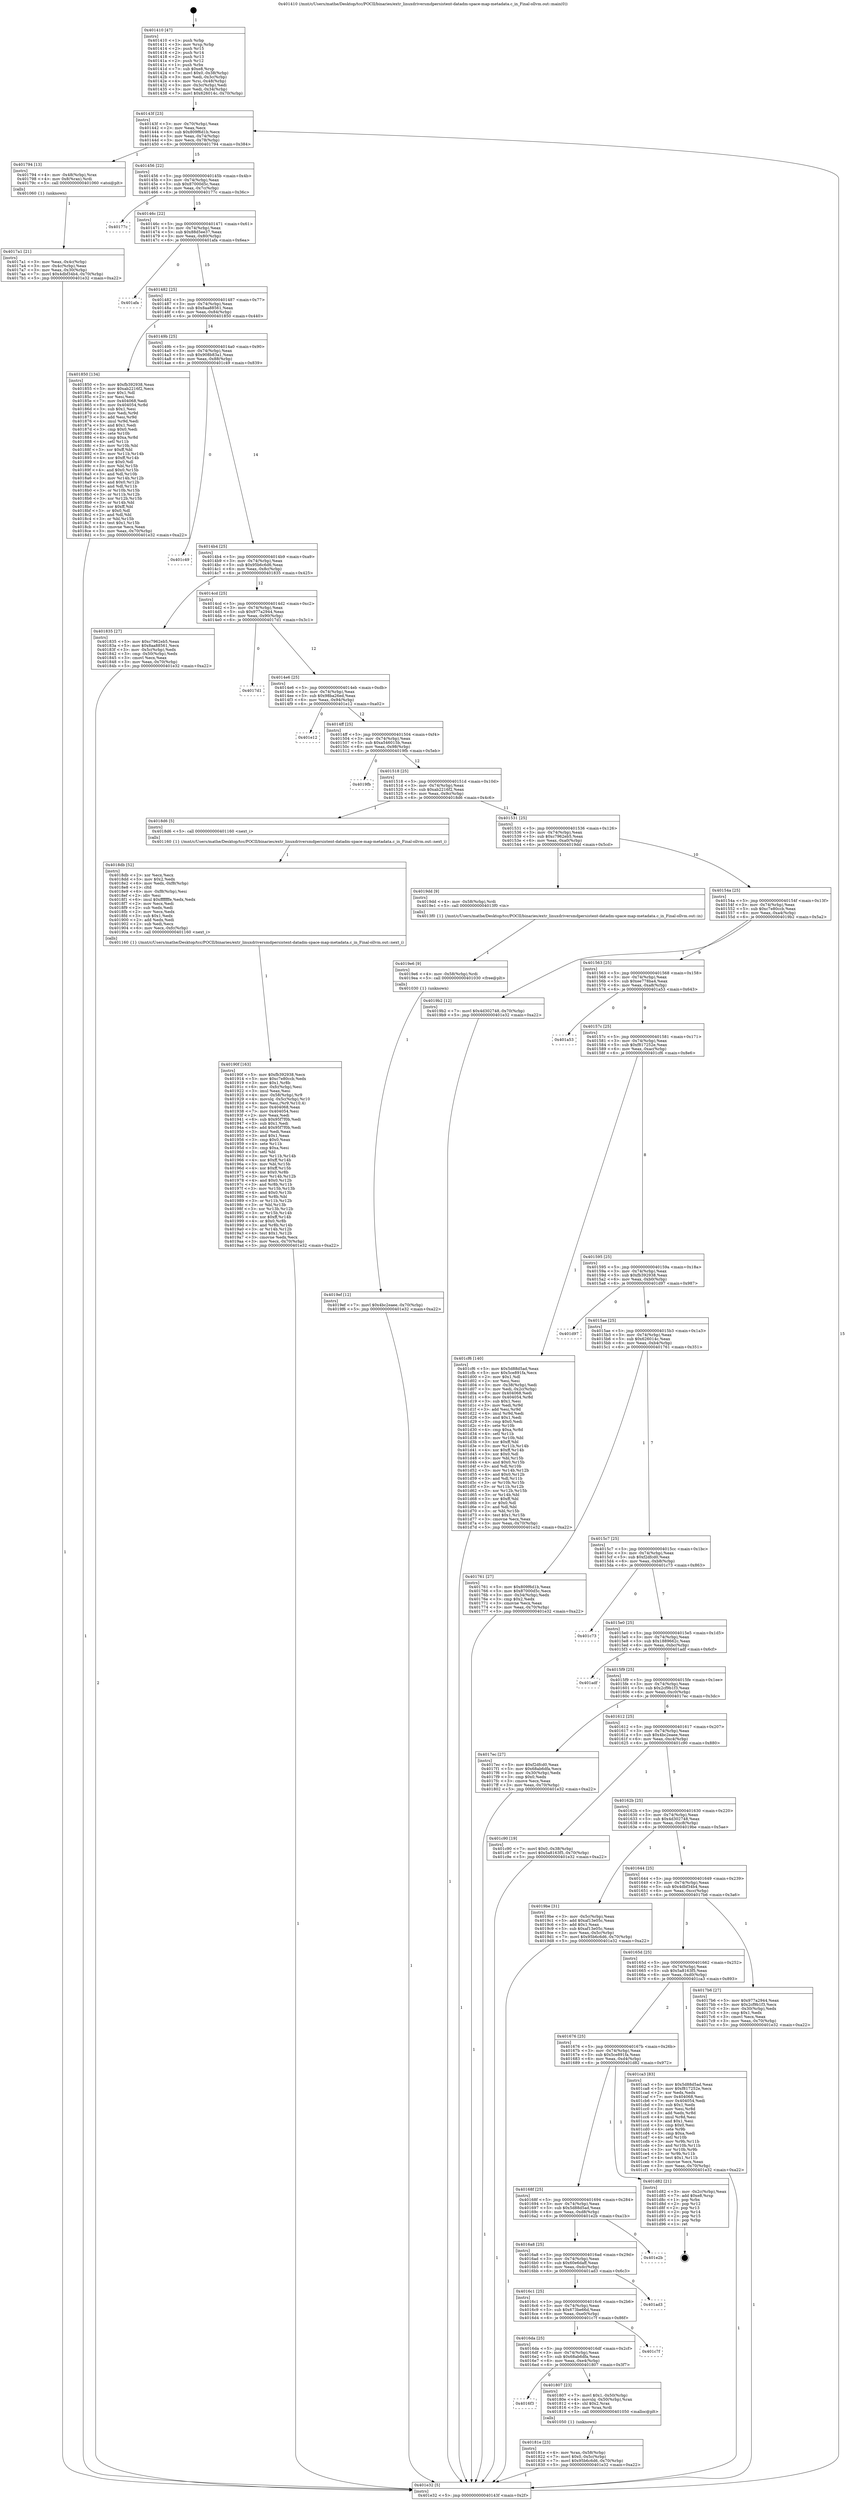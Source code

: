 digraph "0x401410" {
  label = "0x401410 (/mnt/c/Users/mathe/Desktop/tcc/POCII/binaries/extr_linuxdriversmdpersistent-datadm-space-map-metadata.c_in_Final-ollvm.out::main(0))"
  labelloc = "t"
  node[shape=record]

  Entry [label="",width=0.3,height=0.3,shape=circle,fillcolor=black,style=filled]
  "0x40143f" [label="{
     0x40143f [23]\l
     | [instrs]\l
     &nbsp;&nbsp;0x40143f \<+3\>: mov -0x70(%rbp),%eax\l
     &nbsp;&nbsp;0x401442 \<+2\>: mov %eax,%ecx\l
     &nbsp;&nbsp;0x401444 \<+6\>: sub $0x809f6d1b,%ecx\l
     &nbsp;&nbsp;0x40144a \<+3\>: mov %eax,-0x74(%rbp)\l
     &nbsp;&nbsp;0x40144d \<+3\>: mov %ecx,-0x78(%rbp)\l
     &nbsp;&nbsp;0x401450 \<+6\>: je 0000000000401794 \<main+0x384\>\l
  }"]
  "0x401794" [label="{
     0x401794 [13]\l
     | [instrs]\l
     &nbsp;&nbsp;0x401794 \<+4\>: mov -0x48(%rbp),%rax\l
     &nbsp;&nbsp;0x401798 \<+4\>: mov 0x8(%rax),%rdi\l
     &nbsp;&nbsp;0x40179c \<+5\>: call 0000000000401060 \<atoi@plt\>\l
     | [calls]\l
     &nbsp;&nbsp;0x401060 \{1\} (unknown)\l
  }"]
  "0x401456" [label="{
     0x401456 [22]\l
     | [instrs]\l
     &nbsp;&nbsp;0x401456 \<+5\>: jmp 000000000040145b \<main+0x4b\>\l
     &nbsp;&nbsp;0x40145b \<+3\>: mov -0x74(%rbp),%eax\l
     &nbsp;&nbsp;0x40145e \<+5\>: sub $0x87000d5c,%eax\l
     &nbsp;&nbsp;0x401463 \<+3\>: mov %eax,-0x7c(%rbp)\l
     &nbsp;&nbsp;0x401466 \<+6\>: je 000000000040177c \<main+0x36c\>\l
  }"]
  Exit [label="",width=0.3,height=0.3,shape=circle,fillcolor=black,style=filled,peripheries=2]
  "0x40177c" [label="{
     0x40177c\l
  }", style=dashed]
  "0x40146c" [label="{
     0x40146c [22]\l
     | [instrs]\l
     &nbsp;&nbsp;0x40146c \<+5\>: jmp 0000000000401471 \<main+0x61\>\l
     &nbsp;&nbsp;0x401471 \<+3\>: mov -0x74(%rbp),%eax\l
     &nbsp;&nbsp;0x401474 \<+5\>: sub $0x88d5ee37,%eax\l
     &nbsp;&nbsp;0x401479 \<+3\>: mov %eax,-0x80(%rbp)\l
     &nbsp;&nbsp;0x40147c \<+6\>: je 0000000000401afa \<main+0x6ea\>\l
  }"]
  "0x4019ef" [label="{
     0x4019ef [12]\l
     | [instrs]\l
     &nbsp;&nbsp;0x4019ef \<+7\>: movl $0x4bc2eaee,-0x70(%rbp)\l
     &nbsp;&nbsp;0x4019f6 \<+5\>: jmp 0000000000401e32 \<main+0xa22\>\l
  }"]
  "0x401afa" [label="{
     0x401afa\l
  }", style=dashed]
  "0x401482" [label="{
     0x401482 [25]\l
     | [instrs]\l
     &nbsp;&nbsp;0x401482 \<+5\>: jmp 0000000000401487 \<main+0x77\>\l
     &nbsp;&nbsp;0x401487 \<+3\>: mov -0x74(%rbp),%eax\l
     &nbsp;&nbsp;0x40148a \<+5\>: sub $0x8aa88561,%eax\l
     &nbsp;&nbsp;0x40148f \<+6\>: mov %eax,-0x84(%rbp)\l
     &nbsp;&nbsp;0x401495 \<+6\>: je 0000000000401850 \<main+0x440\>\l
  }"]
  "0x4019e6" [label="{
     0x4019e6 [9]\l
     | [instrs]\l
     &nbsp;&nbsp;0x4019e6 \<+4\>: mov -0x58(%rbp),%rdi\l
     &nbsp;&nbsp;0x4019ea \<+5\>: call 0000000000401030 \<free@plt\>\l
     | [calls]\l
     &nbsp;&nbsp;0x401030 \{1\} (unknown)\l
  }"]
  "0x401850" [label="{
     0x401850 [134]\l
     | [instrs]\l
     &nbsp;&nbsp;0x401850 \<+5\>: mov $0xfb392938,%eax\l
     &nbsp;&nbsp;0x401855 \<+5\>: mov $0xab2216f2,%ecx\l
     &nbsp;&nbsp;0x40185a \<+2\>: mov $0x1,%dl\l
     &nbsp;&nbsp;0x40185c \<+2\>: xor %esi,%esi\l
     &nbsp;&nbsp;0x40185e \<+7\>: mov 0x404068,%edi\l
     &nbsp;&nbsp;0x401865 \<+8\>: mov 0x404054,%r8d\l
     &nbsp;&nbsp;0x40186d \<+3\>: sub $0x1,%esi\l
     &nbsp;&nbsp;0x401870 \<+3\>: mov %edi,%r9d\l
     &nbsp;&nbsp;0x401873 \<+3\>: add %esi,%r9d\l
     &nbsp;&nbsp;0x401876 \<+4\>: imul %r9d,%edi\l
     &nbsp;&nbsp;0x40187a \<+3\>: and $0x1,%edi\l
     &nbsp;&nbsp;0x40187d \<+3\>: cmp $0x0,%edi\l
     &nbsp;&nbsp;0x401880 \<+4\>: sete %r10b\l
     &nbsp;&nbsp;0x401884 \<+4\>: cmp $0xa,%r8d\l
     &nbsp;&nbsp;0x401888 \<+4\>: setl %r11b\l
     &nbsp;&nbsp;0x40188c \<+3\>: mov %r10b,%bl\l
     &nbsp;&nbsp;0x40188f \<+3\>: xor $0xff,%bl\l
     &nbsp;&nbsp;0x401892 \<+3\>: mov %r11b,%r14b\l
     &nbsp;&nbsp;0x401895 \<+4\>: xor $0xff,%r14b\l
     &nbsp;&nbsp;0x401899 \<+3\>: xor $0x0,%dl\l
     &nbsp;&nbsp;0x40189c \<+3\>: mov %bl,%r15b\l
     &nbsp;&nbsp;0x40189f \<+4\>: and $0x0,%r15b\l
     &nbsp;&nbsp;0x4018a3 \<+3\>: and %dl,%r10b\l
     &nbsp;&nbsp;0x4018a6 \<+3\>: mov %r14b,%r12b\l
     &nbsp;&nbsp;0x4018a9 \<+4\>: and $0x0,%r12b\l
     &nbsp;&nbsp;0x4018ad \<+3\>: and %dl,%r11b\l
     &nbsp;&nbsp;0x4018b0 \<+3\>: or %r10b,%r15b\l
     &nbsp;&nbsp;0x4018b3 \<+3\>: or %r11b,%r12b\l
     &nbsp;&nbsp;0x4018b6 \<+3\>: xor %r12b,%r15b\l
     &nbsp;&nbsp;0x4018b9 \<+3\>: or %r14b,%bl\l
     &nbsp;&nbsp;0x4018bc \<+3\>: xor $0xff,%bl\l
     &nbsp;&nbsp;0x4018bf \<+3\>: or $0x0,%dl\l
     &nbsp;&nbsp;0x4018c2 \<+2\>: and %dl,%bl\l
     &nbsp;&nbsp;0x4018c4 \<+3\>: or %bl,%r15b\l
     &nbsp;&nbsp;0x4018c7 \<+4\>: test $0x1,%r15b\l
     &nbsp;&nbsp;0x4018cb \<+3\>: cmovne %ecx,%eax\l
     &nbsp;&nbsp;0x4018ce \<+3\>: mov %eax,-0x70(%rbp)\l
     &nbsp;&nbsp;0x4018d1 \<+5\>: jmp 0000000000401e32 \<main+0xa22\>\l
  }"]
  "0x40149b" [label="{
     0x40149b [25]\l
     | [instrs]\l
     &nbsp;&nbsp;0x40149b \<+5\>: jmp 00000000004014a0 \<main+0x90\>\l
     &nbsp;&nbsp;0x4014a0 \<+3\>: mov -0x74(%rbp),%eax\l
     &nbsp;&nbsp;0x4014a3 \<+5\>: sub $0x908b83a1,%eax\l
     &nbsp;&nbsp;0x4014a8 \<+6\>: mov %eax,-0x88(%rbp)\l
     &nbsp;&nbsp;0x4014ae \<+6\>: je 0000000000401c49 \<main+0x839\>\l
  }"]
  "0x40190f" [label="{
     0x40190f [163]\l
     | [instrs]\l
     &nbsp;&nbsp;0x40190f \<+5\>: mov $0xfb392938,%ecx\l
     &nbsp;&nbsp;0x401914 \<+5\>: mov $0xc7e80ccb,%edx\l
     &nbsp;&nbsp;0x401919 \<+3\>: mov $0x1,%r8b\l
     &nbsp;&nbsp;0x40191c \<+6\>: mov -0xfc(%rbp),%esi\l
     &nbsp;&nbsp;0x401922 \<+3\>: imul %eax,%esi\l
     &nbsp;&nbsp;0x401925 \<+4\>: mov -0x58(%rbp),%r9\l
     &nbsp;&nbsp;0x401929 \<+4\>: movslq -0x5c(%rbp),%r10\l
     &nbsp;&nbsp;0x40192d \<+4\>: mov %esi,(%r9,%r10,4)\l
     &nbsp;&nbsp;0x401931 \<+7\>: mov 0x404068,%eax\l
     &nbsp;&nbsp;0x401938 \<+7\>: mov 0x404054,%esi\l
     &nbsp;&nbsp;0x40193f \<+2\>: mov %eax,%edi\l
     &nbsp;&nbsp;0x401941 \<+6\>: sub $0x95f7f0b,%edi\l
     &nbsp;&nbsp;0x401947 \<+3\>: sub $0x1,%edi\l
     &nbsp;&nbsp;0x40194a \<+6\>: add $0x95f7f0b,%edi\l
     &nbsp;&nbsp;0x401950 \<+3\>: imul %edi,%eax\l
     &nbsp;&nbsp;0x401953 \<+3\>: and $0x1,%eax\l
     &nbsp;&nbsp;0x401956 \<+3\>: cmp $0x0,%eax\l
     &nbsp;&nbsp;0x401959 \<+4\>: sete %r11b\l
     &nbsp;&nbsp;0x40195d \<+3\>: cmp $0xa,%esi\l
     &nbsp;&nbsp;0x401960 \<+3\>: setl %bl\l
     &nbsp;&nbsp;0x401963 \<+3\>: mov %r11b,%r14b\l
     &nbsp;&nbsp;0x401966 \<+4\>: xor $0xff,%r14b\l
     &nbsp;&nbsp;0x40196a \<+3\>: mov %bl,%r15b\l
     &nbsp;&nbsp;0x40196d \<+4\>: xor $0xff,%r15b\l
     &nbsp;&nbsp;0x401971 \<+4\>: xor $0x0,%r8b\l
     &nbsp;&nbsp;0x401975 \<+3\>: mov %r14b,%r12b\l
     &nbsp;&nbsp;0x401978 \<+4\>: and $0x0,%r12b\l
     &nbsp;&nbsp;0x40197c \<+3\>: and %r8b,%r11b\l
     &nbsp;&nbsp;0x40197f \<+3\>: mov %r15b,%r13b\l
     &nbsp;&nbsp;0x401982 \<+4\>: and $0x0,%r13b\l
     &nbsp;&nbsp;0x401986 \<+3\>: and %r8b,%bl\l
     &nbsp;&nbsp;0x401989 \<+3\>: or %r11b,%r12b\l
     &nbsp;&nbsp;0x40198c \<+3\>: or %bl,%r13b\l
     &nbsp;&nbsp;0x40198f \<+3\>: xor %r13b,%r12b\l
     &nbsp;&nbsp;0x401992 \<+3\>: or %r15b,%r14b\l
     &nbsp;&nbsp;0x401995 \<+4\>: xor $0xff,%r14b\l
     &nbsp;&nbsp;0x401999 \<+4\>: or $0x0,%r8b\l
     &nbsp;&nbsp;0x40199d \<+3\>: and %r8b,%r14b\l
     &nbsp;&nbsp;0x4019a0 \<+3\>: or %r14b,%r12b\l
     &nbsp;&nbsp;0x4019a3 \<+4\>: test $0x1,%r12b\l
     &nbsp;&nbsp;0x4019a7 \<+3\>: cmovne %edx,%ecx\l
     &nbsp;&nbsp;0x4019aa \<+3\>: mov %ecx,-0x70(%rbp)\l
     &nbsp;&nbsp;0x4019ad \<+5\>: jmp 0000000000401e32 \<main+0xa22\>\l
  }"]
  "0x401c49" [label="{
     0x401c49\l
  }", style=dashed]
  "0x4014b4" [label="{
     0x4014b4 [25]\l
     | [instrs]\l
     &nbsp;&nbsp;0x4014b4 \<+5\>: jmp 00000000004014b9 \<main+0xa9\>\l
     &nbsp;&nbsp;0x4014b9 \<+3\>: mov -0x74(%rbp),%eax\l
     &nbsp;&nbsp;0x4014bc \<+5\>: sub $0x95b6c6d6,%eax\l
     &nbsp;&nbsp;0x4014c1 \<+6\>: mov %eax,-0x8c(%rbp)\l
     &nbsp;&nbsp;0x4014c7 \<+6\>: je 0000000000401835 \<main+0x425\>\l
  }"]
  "0x4018db" [label="{
     0x4018db [52]\l
     | [instrs]\l
     &nbsp;&nbsp;0x4018db \<+2\>: xor %ecx,%ecx\l
     &nbsp;&nbsp;0x4018dd \<+5\>: mov $0x2,%edx\l
     &nbsp;&nbsp;0x4018e2 \<+6\>: mov %edx,-0xf8(%rbp)\l
     &nbsp;&nbsp;0x4018e8 \<+1\>: cltd\l
     &nbsp;&nbsp;0x4018e9 \<+6\>: mov -0xf8(%rbp),%esi\l
     &nbsp;&nbsp;0x4018ef \<+2\>: idiv %esi\l
     &nbsp;&nbsp;0x4018f1 \<+6\>: imul $0xfffffffe,%edx,%edx\l
     &nbsp;&nbsp;0x4018f7 \<+2\>: mov %ecx,%edi\l
     &nbsp;&nbsp;0x4018f9 \<+2\>: sub %edx,%edi\l
     &nbsp;&nbsp;0x4018fb \<+2\>: mov %ecx,%edx\l
     &nbsp;&nbsp;0x4018fd \<+3\>: sub $0x1,%edx\l
     &nbsp;&nbsp;0x401900 \<+2\>: add %edx,%edi\l
     &nbsp;&nbsp;0x401902 \<+2\>: sub %edi,%ecx\l
     &nbsp;&nbsp;0x401904 \<+6\>: mov %ecx,-0xfc(%rbp)\l
     &nbsp;&nbsp;0x40190a \<+5\>: call 0000000000401160 \<next_i\>\l
     | [calls]\l
     &nbsp;&nbsp;0x401160 \{1\} (/mnt/c/Users/mathe/Desktop/tcc/POCII/binaries/extr_linuxdriversmdpersistent-datadm-space-map-metadata.c_in_Final-ollvm.out::next_i)\l
  }"]
  "0x401835" [label="{
     0x401835 [27]\l
     | [instrs]\l
     &nbsp;&nbsp;0x401835 \<+5\>: mov $0xc7962eb5,%eax\l
     &nbsp;&nbsp;0x40183a \<+5\>: mov $0x8aa88561,%ecx\l
     &nbsp;&nbsp;0x40183f \<+3\>: mov -0x5c(%rbp),%edx\l
     &nbsp;&nbsp;0x401842 \<+3\>: cmp -0x50(%rbp),%edx\l
     &nbsp;&nbsp;0x401845 \<+3\>: cmovl %ecx,%eax\l
     &nbsp;&nbsp;0x401848 \<+3\>: mov %eax,-0x70(%rbp)\l
     &nbsp;&nbsp;0x40184b \<+5\>: jmp 0000000000401e32 \<main+0xa22\>\l
  }"]
  "0x4014cd" [label="{
     0x4014cd [25]\l
     | [instrs]\l
     &nbsp;&nbsp;0x4014cd \<+5\>: jmp 00000000004014d2 \<main+0xc2\>\l
     &nbsp;&nbsp;0x4014d2 \<+3\>: mov -0x74(%rbp),%eax\l
     &nbsp;&nbsp;0x4014d5 \<+5\>: sub $0x977a2944,%eax\l
     &nbsp;&nbsp;0x4014da \<+6\>: mov %eax,-0x90(%rbp)\l
     &nbsp;&nbsp;0x4014e0 \<+6\>: je 00000000004017d1 \<main+0x3c1\>\l
  }"]
  "0x40181e" [label="{
     0x40181e [23]\l
     | [instrs]\l
     &nbsp;&nbsp;0x40181e \<+4\>: mov %rax,-0x58(%rbp)\l
     &nbsp;&nbsp;0x401822 \<+7\>: movl $0x0,-0x5c(%rbp)\l
     &nbsp;&nbsp;0x401829 \<+7\>: movl $0x95b6c6d6,-0x70(%rbp)\l
     &nbsp;&nbsp;0x401830 \<+5\>: jmp 0000000000401e32 \<main+0xa22\>\l
  }"]
  "0x4017d1" [label="{
     0x4017d1\l
  }", style=dashed]
  "0x4014e6" [label="{
     0x4014e6 [25]\l
     | [instrs]\l
     &nbsp;&nbsp;0x4014e6 \<+5\>: jmp 00000000004014eb \<main+0xdb\>\l
     &nbsp;&nbsp;0x4014eb \<+3\>: mov -0x74(%rbp),%eax\l
     &nbsp;&nbsp;0x4014ee \<+5\>: sub $0x98ba26ed,%eax\l
     &nbsp;&nbsp;0x4014f3 \<+6\>: mov %eax,-0x94(%rbp)\l
     &nbsp;&nbsp;0x4014f9 \<+6\>: je 0000000000401e12 \<main+0xa02\>\l
  }"]
  "0x4016f3" [label="{
     0x4016f3\l
  }", style=dashed]
  "0x401e12" [label="{
     0x401e12\l
  }", style=dashed]
  "0x4014ff" [label="{
     0x4014ff [25]\l
     | [instrs]\l
     &nbsp;&nbsp;0x4014ff \<+5\>: jmp 0000000000401504 \<main+0xf4\>\l
     &nbsp;&nbsp;0x401504 \<+3\>: mov -0x74(%rbp),%eax\l
     &nbsp;&nbsp;0x401507 \<+5\>: sub $0xa546015b,%eax\l
     &nbsp;&nbsp;0x40150c \<+6\>: mov %eax,-0x98(%rbp)\l
     &nbsp;&nbsp;0x401512 \<+6\>: je 00000000004019fb \<main+0x5eb\>\l
  }"]
  "0x401807" [label="{
     0x401807 [23]\l
     | [instrs]\l
     &nbsp;&nbsp;0x401807 \<+7\>: movl $0x1,-0x50(%rbp)\l
     &nbsp;&nbsp;0x40180e \<+4\>: movslq -0x50(%rbp),%rax\l
     &nbsp;&nbsp;0x401812 \<+4\>: shl $0x2,%rax\l
     &nbsp;&nbsp;0x401816 \<+3\>: mov %rax,%rdi\l
     &nbsp;&nbsp;0x401819 \<+5\>: call 0000000000401050 \<malloc@plt\>\l
     | [calls]\l
     &nbsp;&nbsp;0x401050 \{1\} (unknown)\l
  }"]
  "0x4019fb" [label="{
     0x4019fb\l
  }", style=dashed]
  "0x401518" [label="{
     0x401518 [25]\l
     | [instrs]\l
     &nbsp;&nbsp;0x401518 \<+5\>: jmp 000000000040151d \<main+0x10d\>\l
     &nbsp;&nbsp;0x40151d \<+3\>: mov -0x74(%rbp),%eax\l
     &nbsp;&nbsp;0x401520 \<+5\>: sub $0xab2216f2,%eax\l
     &nbsp;&nbsp;0x401525 \<+6\>: mov %eax,-0x9c(%rbp)\l
     &nbsp;&nbsp;0x40152b \<+6\>: je 00000000004018d6 \<main+0x4c6\>\l
  }"]
  "0x4016da" [label="{
     0x4016da [25]\l
     | [instrs]\l
     &nbsp;&nbsp;0x4016da \<+5\>: jmp 00000000004016df \<main+0x2cf\>\l
     &nbsp;&nbsp;0x4016df \<+3\>: mov -0x74(%rbp),%eax\l
     &nbsp;&nbsp;0x4016e2 \<+5\>: sub $0x68ab6dfa,%eax\l
     &nbsp;&nbsp;0x4016e7 \<+6\>: mov %eax,-0xe4(%rbp)\l
     &nbsp;&nbsp;0x4016ed \<+6\>: je 0000000000401807 \<main+0x3f7\>\l
  }"]
  "0x4018d6" [label="{
     0x4018d6 [5]\l
     | [instrs]\l
     &nbsp;&nbsp;0x4018d6 \<+5\>: call 0000000000401160 \<next_i\>\l
     | [calls]\l
     &nbsp;&nbsp;0x401160 \{1\} (/mnt/c/Users/mathe/Desktop/tcc/POCII/binaries/extr_linuxdriversmdpersistent-datadm-space-map-metadata.c_in_Final-ollvm.out::next_i)\l
  }"]
  "0x401531" [label="{
     0x401531 [25]\l
     | [instrs]\l
     &nbsp;&nbsp;0x401531 \<+5\>: jmp 0000000000401536 \<main+0x126\>\l
     &nbsp;&nbsp;0x401536 \<+3\>: mov -0x74(%rbp),%eax\l
     &nbsp;&nbsp;0x401539 \<+5\>: sub $0xc7962eb5,%eax\l
     &nbsp;&nbsp;0x40153e \<+6\>: mov %eax,-0xa0(%rbp)\l
     &nbsp;&nbsp;0x401544 \<+6\>: je 00000000004019dd \<main+0x5cd\>\l
  }"]
  "0x401c7f" [label="{
     0x401c7f\l
  }", style=dashed]
  "0x4019dd" [label="{
     0x4019dd [9]\l
     | [instrs]\l
     &nbsp;&nbsp;0x4019dd \<+4\>: mov -0x58(%rbp),%rdi\l
     &nbsp;&nbsp;0x4019e1 \<+5\>: call 00000000004013f0 \<in\>\l
     | [calls]\l
     &nbsp;&nbsp;0x4013f0 \{1\} (/mnt/c/Users/mathe/Desktop/tcc/POCII/binaries/extr_linuxdriversmdpersistent-datadm-space-map-metadata.c_in_Final-ollvm.out::in)\l
  }"]
  "0x40154a" [label="{
     0x40154a [25]\l
     | [instrs]\l
     &nbsp;&nbsp;0x40154a \<+5\>: jmp 000000000040154f \<main+0x13f\>\l
     &nbsp;&nbsp;0x40154f \<+3\>: mov -0x74(%rbp),%eax\l
     &nbsp;&nbsp;0x401552 \<+5\>: sub $0xc7e80ccb,%eax\l
     &nbsp;&nbsp;0x401557 \<+6\>: mov %eax,-0xa4(%rbp)\l
     &nbsp;&nbsp;0x40155d \<+6\>: je 00000000004019b2 \<main+0x5a2\>\l
  }"]
  "0x4016c1" [label="{
     0x4016c1 [25]\l
     | [instrs]\l
     &nbsp;&nbsp;0x4016c1 \<+5\>: jmp 00000000004016c6 \<main+0x2b6\>\l
     &nbsp;&nbsp;0x4016c6 \<+3\>: mov -0x74(%rbp),%eax\l
     &nbsp;&nbsp;0x4016c9 \<+5\>: sub $0x673be66d,%eax\l
     &nbsp;&nbsp;0x4016ce \<+6\>: mov %eax,-0xe0(%rbp)\l
     &nbsp;&nbsp;0x4016d4 \<+6\>: je 0000000000401c7f \<main+0x86f\>\l
  }"]
  "0x4019b2" [label="{
     0x4019b2 [12]\l
     | [instrs]\l
     &nbsp;&nbsp;0x4019b2 \<+7\>: movl $0x4d302748,-0x70(%rbp)\l
     &nbsp;&nbsp;0x4019b9 \<+5\>: jmp 0000000000401e32 \<main+0xa22\>\l
  }"]
  "0x401563" [label="{
     0x401563 [25]\l
     | [instrs]\l
     &nbsp;&nbsp;0x401563 \<+5\>: jmp 0000000000401568 \<main+0x158\>\l
     &nbsp;&nbsp;0x401568 \<+3\>: mov -0x74(%rbp),%eax\l
     &nbsp;&nbsp;0x40156b \<+5\>: sub $0xee778ba4,%eax\l
     &nbsp;&nbsp;0x401570 \<+6\>: mov %eax,-0xa8(%rbp)\l
     &nbsp;&nbsp;0x401576 \<+6\>: je 0000000000401a53 \<main+0x643\>\l
  }"]
  "0x401ad3" [label="{
     0x401ad3\l
  }", style=dashed]
  "0x401a53" [label="{
     0x401a53\l
  }", style=dashed]
  "0x40157c" [label="{
     0x40157c [25]\l
     | [instrs]\l
     &nbsp;&nbsp;0x40157c \<+5\>: jmp 0000000000401581 \<main+0x171\>\l
     &nbsp;&nbsp;0x401581 \<+3\>: mov -0x74(%rbp),%eax\l
     &nbsp;&nbsp;0x401584 \<+5\>: sub $0xf817252e,%eax\l
     &nbsp;&nbsp;0x401589 \<+6\>: mov %eax,-0xac(%rbp)\l
     &nbsp;&nbsp;0x40158f \<+6\>: je 0000000000401cf6 \<main+0x8e6\>\l
  }"]
  "0x4016a8" [label="{
     0x4016a8 [25]\l
     | [instrs]\l
     &nbsp;&nbsp;0x4016a8 \<+5\>: jmp 00000000004016ad \<main+0x29d\>\l
     &nbsp;&nbsp;0x4016ad \<+3\>: mov -0x74(%rbp),%eax\l
     &nbsp;&nbsp;0x4016b0 \<+5\>: sub $0x60e6daff,%eax\l
     &nbsp;&nbsp;0x4016b5 \<+6\>: mov %eax,-0xdc(%rbp)\l
     &nbsp;&nbsp;0x4016bb \<+6\>: je 0000000000401ad3 \<main+0x6c3\>\l
  }"]
  "0x401cf6" [label="{
     0x401cf6 [140]\l
     | [instrs]\l
     &nbsp;&nbsp;0x401cf6 \<+5\>: mov $0x5d88d5ad,%eax\l
     &nbsp;&nbsp;0x401cfb \<+5\>: mov $0x5ce891fa,%ecx\l
     &nbsp;&nbsp;0x401d00 \<+2\>: mov $0x1,%dl\l
     &nbsp;&nbsp;0x401d02 \<+2\>: xor %esi,%esi\l
     &nbsp;&nbsp;0x401d04 \<+3\>: mov -0x38(%rbp),%edi\l
     &nbsp;&nbsp;0x401d07 \<+3\>: mov %edi,-0x2c(%rbp)\l
     &nbsp;&nbsp;0x401d0a \<+7\>: mov 0x404068,%edi\l
     &nbsp;&nbsp;0x401d11 \<+8\>: mov 0x404054,%r8d\l
     &nbsp;&nbsp;0x401d19 \<+3\>: sub $0x1,%esi\l
     &nbsp;&nbsp;0x401d1c \<+3\>: mov %edi,%r9d\l
     &nbsp;&nbsp;0x401d1f \<+3\>: add %esi,%r9d\l
     &nbsp;&nbsp;0x401d22 \<+4\>: imul %r9d,%edi\l
     &nbsp;&nbsp;0x401d26 \<+3\>: and $0x1,%edi\l
     &nbsp;&nbsp;0x401d29 \<+3\>: cmp $0x0,%edi\l
     &nbsp;&nbsp;0x401d2c \<+4\>: sete %r10b\l
     &nbsp;&nbsp;0x401d30 \<+4\>: cmp $0xa,%r8d\l
     &nbsp;&nbsp;0x401d34 \<+4\>: setl %r11b\l
     &nbsp;&nbsp;0x401d38 \<+3\>: mov %r10b,%bl\l
     &nbsp;&nbsp;0x401d3b \<+3\>: xor $0xff,%bl\l
     &nbsp;&nbsp;0x401d3e \<+3\>: mov %r11b,%r14b\l
     &nbsp;&nbsp;0x401d41 \<+4\>: xor $0xff,%r14b\l
     &nbsp;&nbsp;0x401d45 \<+3\>: xor $0x0,%dl\l
     &nbsp;&nbsp;0x401d48 \<+3\>: mov %bl,%r15b\l
     &nbsp;&nbsp;0x401d4b \<+4\>: and $0x0,%r15b\l
     &nbsp;&nbsp;0x401d4f \<+3\>: and %dl,%r10b\l
     &nbsp;&nbsp;0x401d52 \<+3\>: mov %r14b,%r12b\l
     &nbsp;&nbsp;0x401d55 \<+4\>: and $0x0,%r12b\l
     &nbsp;&nbsp;0x401d59 \<+3\>: and %dl,%r11b\l
     &nbsp;&nbsp;0x401d5c \<+3\>: or %r10b,%r15b\l
     &nbsp;&nbsp;0x401d5f \<+3\>: or %r11b,%r12b\l
     &nbsp;&nbsp;0x401d62 \<+3\>: xor %r12b,%r15b\l
     &nbsp;&nbsp;0x401d65 \<+3\>: or %r14b,%bl\l
     &nbsp;&nbsp;0x401d68 \<+3\>: xor $0xff,%bl\l
     &nbsp;&nbsp;0x401d6b \<+3\>: or $0x0,%dl\l
     &nbsp;&nbsp;0x401d6e \<+2\>: and %dl,%bl\l
     &nbsp;&nbsp;0x401d70 \<+3\>: or %bl,%r15b\l
     &nbsp;&nbsp;0x401d73 \<+4\>: test $0x1,%r15b\l
     &nbsp;&nbsp;0x401d77 \<+3\>: cmovne %ecx,%eax\l
     &nbsp;&nbsp;0x401d7a \<+3\>: mov %eax,-0x70(%rbp)\l
     &nbsp;&nbsp;0x401d7d \<+5\>: jmp 0000000000401e32 \<main+0xa22\>\l
  }"]
  "0x401595" [label="{
     0x401595 [25]\l
     | [instrs]\l
     &nbsp;&nbsp;0x401595 \<+5\>: jmp 000000000040159a \<main+0x18a\>\l
     &nbsp;&nbsp;0x40159a \<+3\>: mov -0x74(%rbp),%eax\l
     &nbsp;&nbsp;0x40159d \<+5\>: sub $0xfb392938,%eax\l
     &nbsp;&nbsp;0x4015a2 \<+6\>: mov %eax,-0xb0(%rbp)\l
     &nbsp;&nbsp;0x4015a8 \<+6\>: je 0000000000401d97 \<main+0x987\>\l
  }"]
  "0x401e2b" [label="{
     0x401e2b\l
  }", style=dashed]
  "0x401d97" [label="{
     0x401d97\l
  }", style=dashed]
  "0x4015ae" [label="{
     0x4015ae [25]\l
     | [instrs]\l
     &nbsp;&nbsp;0x4015ae \<+5\>: jmp 00000000004015b3 \<main+0x1a3\>\l
     &nbsp;&nbsp;0x4015b3 \<+3\>: mov -0x74(%rbp),%eax\l
     &nbsp;&nbsp;0x4015b6 \<+5\>: sub $0x626014c,%eax\l
     &nbsp;&nbsp;0x4015bb \<+6\>: mov %eax,-0xb4(%rbp)\l
     &nbsp;&nbsp;0x4015c1 \<+6\>: je 0000000000401761 \<main+0x351\>\l
  }"]
  "0x40168f" [label="{
     0x40168f [25]\l
     | [instrs]\l
     &nbsp;&nbsp;0x40168f \<+5\>: jmp 0000000000401694 \<main+0x284\>\l
     &nbsp;&nbsp;0x401694 \<+3\>: mov -0x74(%rbp),%eax\l
     &nbsp;&nbsp;0x401697 \<+5\>: sub $0x5d88d5ad,%eax\l
     &nbsp;&nbsp;0x40169c \<+6\>: mov %eax,-0xd8(%rbp)\l
     &nbsp;&nbsp;0x4016a2 \<+6\>: je 0000000000401e2b \<main+0xa1b\>\l
  }"]
  "0x401761" [label="{
     0x401761 [27]\l
     | [instrs]\l
     &nbsp;&nbsp;0x401761 \<+5\>: mov $0x809f6d1b,%eax\l
     &nbsp;&nbsp;0x401766 \<+5\>: mov $0x87000d5c,%ecx\l
     &nbsp;&nbsp;0x40176b \<+3\>: mov -0x34(%rbp),%edx\l
     &nbsp;&nbsp;0x40176e \<+3\>: cmp $0x2,%edx\l
     &nbsp;&nbsp;0x401771 \<+3\>: cmovne %ecx,%eax\l
     &nbsp;&nbsp;0x401774 \<+3\>: mov %eax,-0x70(%rbp)\l
     &nbsp;&nbsp;0x401777 \<+5\>: jmp 0000000000401e32 \<main+0xa22\>\l
  }"]
  "0x4015c7" [label="{
     0x4015c7 [25]\l
     | [instrs]\l
     &nbsp;&nbsp;0x4015c7 \<+5\>: jmp 00000000004015cc \<main+0x1bc\>\l
     &nbsp;&nbsp;0x4015cc \<+3\>: mov -0x74(%rbp),%eax\l
     &nbsp;&nbsp;0x4015cf \<+5\>: sub $0xf2dfcd0,%eax\l
     &nbsp;&nbsp;0x4015d4 \<+6\>: mov %eax,-0xb8(%rbp)\l
     &nbsp;&nbsp;0x4015da \<+6\>: je 0000000000401c73 \<main+0x863\>\l
  }"]
  "0x401e32" [label="{
     0x401e32 [5]\l
     | [instrs]\l
     &nbsp;&nbsp;0x401e32 \<+5\>: jmp 000000000040143f \<main+0x2f\>\l
  }"]
  "0x401410" [label="{
     0x401410 [47]\l
     | [instrs]\l
     &nbsp;&nbsp;0x401410 \<+1\>: push %rbp\l
     &nbsp;&nbsp;0x401411 \<+3\>: mov %rsp,%rbp\l
     &nbsp;&nbsp;0x401414 \<+2\>: push %r15\l
     &nbsp;&nbsp;0x401416 \<+2\>: push %r14\l
     &nbsp;&nbsp;0x401418 \<+2\>: push %r13\l
     &nbsp;&nbsp;0x40141a \<+2\>: push %r12\l
     &nbsp;&nbsp;0x40141c \<+1\>: push %rbx\l
     &nbsp;&nbsp;0x40141d \<+7\>: sub $0xe8,%rsp\l
     &nbsp;&nbsp;0x401424 \<+7\>: movl $0x0,-0x38(%rbp)\l
     &nbsp;&nbsp;0x40142b \<+3\>: mov %edi,-0x3c(%rbp)\l
     &nbsp;&nbsp;0x40142e \<+4\>: mov %rsi,-0x48(%rbp)\l
     &nbsp;&nbsp;0x401432 \<+3\>: mov -0x3c(%rbp),%edi\l
     &nbsp;&nbsp;0x401435 \<+3\>: mov %edi,-0x34(%rbp)\l
     &nbsp;&nbsp;0x401438 \<+7\>: movl $0x626014c,-0x70(%rbp)\l
  }"]
  "0x4017a1" [label="{
     0x4017a1 [21]\l
     | [instrs]\l
     &nbsp;&nbsp;0x4017a1 \<+3\>: mov %eax,-0x4c(%rbp)\l
     &nbsp;&nbsp;0x4017a4 \<+3\>: mov -0x4c(%rbp),%eax\l
     &nbsp;&nbsp;0x4017a7 \<+3\>: mov %eax,-0x30(%rbp)\l
     &nbsp;&nbsp;0x4017aa \<+7\>: movl $0x4dbf34b4,-0x70(%rbp)\l
     &nbsp;&nbsp;0x4017b1 \<+5\>: jmp 0000000000401e32 \<main+0xa22\>\l
  }"]
  "0x401d82" [label="{
     0x401d82 [21]\l
     | [instrs]\l
     &nbsp;&nbsp;0x401d82 \<+3\>: mov -0x2c(%rbp),%eax\l
     &nbsp;&nbsp;0x401d85 \<+7\>: add $0xe8,%rsp\l
     &nbsp;&nbsp;0x401d8c \<+1\>: pop %rbx\l
     &nbsp;&nbsp;0x401d8d \<+2\>: pop %r12\l
     &nbsp;&nbsp;0x401d8f \<+2\>: pop %r13\l
     &nbsp;&nbsp;0x401d91 \<+2\>: pop %r14\l
     &nbsp;&nbsp;0x401d93 \<+2\>: pop %r15\l
     &nbsp;&nbsp;0x401d95 \<+1\>: pop %rbp\l
     &nbsp;&nbsp;0x401d96 \<+1\>: ret\l
  }"]
  "0x401c73" [label="{
     0x401c73\l
  }", style=dashed]
  "0x4015e0" [label="{
     0x4015e0 [25]\l
     | [instrs]\l
     &nbsp;&nbsp;0x4015e0 \<+5\>: jmp 00000000004015e5 \<main+0x1d5\>\l
     &nbsp;&nbsp;0x4015e5 \<+3\>: mov -0x74(%rbp),%eax\l
     &nbsp;&nbsp;0x4015e8 \<+5\>: sub $0x1889662c,%eax\l
     &nbsp;&nbsp;0x4015ed \<+6\>: mov %eax,-0xbc(%rbp)\l
     &nbsp;&nbsp;0x4015f3 \<+6\>: je 0000000000401adf \<main+0x6cf\>\l
  }"]
  "0x401676" [label="{
     0x401676 [25]\l
     | [instrs]\l
     &nbsp;&nbsp;0x401676 \<+5\>: jmp 000000000040167b \<main+0x26b\>\l
     &nbsp;&nbsp;0x40167b \<+3\>: mov -0x74(%rbp),%eax\l
     &nbsp;&nbsp;0x40167e \<+5\>: sub $0x5ce891fa,%eax\l
     &nbsp;&nbsp;0x401683 \<+6\>: mov %eax,-0xd4(%rbp)\l
     &nbsp;&nbsp;0x401689 \<+6\>: je 0000000000401d82 \<main+0x972\>\l
  }"]
  "0x401adf" [label="{
     0x401adf\l
  }", style=dashed]
  "0x4015f9" [label="{
     0x4015f9 [25]\l
     | [instrs]\l
     &nbsp;&nbsp;0x4015f9 \<+5\>: jmp 00000000004015fe \<main+0x1ee\>\l
     &nbsp;&nbsp;0x4015fe \<+3\>: mov -0x74(%rbp),%eax\l
     &nbsp;&nbsp;0x401601 \<+5\>: sub $0x2cf9b1f3,%eax\l
     &nbsp;&nbsp;0x401606 \<+6\>: mov %eax,-0xc0(%rbp)\l
     &nbsp;&nbsp;0x40160c \<+6\>: je 00000000004017ec \<main+0x3dc\>\l
  }"]
  "0x401ca3" [label="{
     0x401ca3 [83]\l
     | [instrs]\l
     &nbsp;&nbsp;0x401ca3 \<+5\>: mov $0x5d88d5ad,%eax\l
     &nbsp;&nbsp;0x401ca8 \<+5\>: mov $0xf817252e,%ecx\l
     &nbsp;&nbsp;0x401cad \<+2\>: xor %edx,%edx\l
     &nbsp;&nbsp;0x401caf \<+7\>: mov 0x404068,%esi\l
     &nbsp;&nbsp;0x401cb6 \<+7\>: mov 0x404054,%edi\l
     &nbsp;&nbsp;0x401cbd \<+3\>: sub $0x1,%edx\l
     &nbsp;&nbsp;0x401cc0 \<+3\>: mov %esi,%r8d\l
     &nbsp;&nbsp;0x401cc3 \<+3\>: add %edx,%r8d\l
     &nbsp;&nbsp;0x401cc6 \<+4\>: imul %r8d,%esi\l
     &nbsp;&nbsp;0x401cca \<+3\>: and $0x1,%esi\l
     &nbsp;&nbsp;0x401ccd \<+3\>: cmp $0x0,%esi\l
     &nbsp;&nbsp;0x401cd0 \<+4\>: sete %r9b\l
     &nbsp;&nbsp;0x401cd4 \<+3\>: cmp $0xa,%edi\l
     &nbsp;&nbsp;0x401cd7 \<+4\>: setl %r10b\l
     &nbsp;&nbsp;0x401cdb \<+3\>: mov %r9b,%r11b\l
     &nbsp;&nbsp;0x401cde \<+3\>: and %r10b,%r11b\l
     &nbsp;&nbsp;0x401ce1 \<+3\>: xor %r10b,%r9b\l
     &nbsp;&nbsp;0x401ce4 \<+3\>: or %r9b,%r11b\l
     &nbsp;&nbsp;0x401ce7 \<+4\>: test $0x1,%r11b\l
     &nbsp;&nbsp;0x401ceb \<+3\>: cmovne %ecx,%eax\l
     &nbsp;&nbsp;0x401cee \<+3\>: mov %eax,-0x70(%rbp)\l
     &nbsp;&nbsp;0x401cf1 \<+5\>: jmp 0000000000401e32 \<main+0xa22\>\l
  }"]
  "0x4017ec" [label="{
     0x4017ec [27]\l
     | [instrs]\l
     &nbsp;&nbsp;0x4017ec \<+5\>: mov $0xf2dfcd0,%eax\l
     &nbsp;&nbsp;0x4017f1 \<+5\>: mov $0x68ab6dfa,%ecx\l
     &nbsp;&nbsp;0x4017f6 \<+3\>: mov -0x30(%rbp),%edx\l
     &nbsp;&nbsp;0x4017f9 \<+3\>: cmp $0x0,%edx\l
     &nbsp;&nbsp;0x4017fc \<+3\>: cmove %ecx,%eax\l
     &nbsp;&nbsp;0x4017ff \<+3\>: mov %eax,-0x70(%rbp)\l
     &nbsp;&nbsp;0x401802 \<+5\>: jmp 0000000000401e32 \<main+0xa22\>\l
  }"]
  "0x401612" [label="{
     0x401612 [25]\l
     | [instrs]\l
     &nbsp;&nbsp;0x401612 \<+5\>: jmp 0000000000401617 \<main+0x207\>\l
     &nbsp;&nbsp;0x401617 \<+3\>: mov -0x74(%rbp),%eax\l
     &nbsp;&nbsp;0x40161a \<+5\>: sub $0x4bc2eaee,%eax\l
     &nbsp;&nbsp;0x40161f \<+6\>: mov %eax,-0xc4(%rbp)\l
     &nbsp;&nbsp;0x401625 \<+6\>: je 0000000000401c90 \<main+0x880\>\l
  }"]
  "0x40165d" [label="{
     0x40165d [25]\l
     | [instrs]\l
     &nbsp;&nbsp;0x40165d \<+5\>: jmp 0000000000401662 \<main+0x252\>\l
     &nbsp;&nbsp;0x401662 \<+3\>: mov -0x74(%rbp),%eax\l
     &nbsp;&nbsp;0x401665 \<+5\>: sub $0x5a8163f5,%eax\l
     &nbsp;&nbsp;0x40166a \<+6\>: mov %eax,-0xd0(%rbp)\l
     &nbsp;&nbsp;0x401670 \<+6\>: je 0000000000401ca3 \<main+0x893\>\l
  }"]
  "0x401c90" [label="{
     0x401c90 [19]\l
     | [instrs]\l
     &nbsp;&nbsp;0x401c90 \<+7\>: movl $0x0,-0x38(%rbp)\l
     &nbsp;&nbsp;0x401c97 \<+7\>: movl $0x5a8163f5,-0x70(%rbp)\l
     &nbsp;&nbsp;0x401c9e \<+5\>: jmp 0000000000401e32 \<main+0xa22\>\l
  }"]
  "0x40162b" [label="{
     0x40162b [25]\l
     | [instrs]\l
     &nbsp;&nbsp;0x40162b \<+5\>: jmp 0000000000401630 \<main+0x220\>\l
     &nbsp;&nbsp;0x401630 \<+3\>: mov -0x74(%rbp),%eax\l
     &nbsp;&nbsp;0x401633 \<+5\>: sub $0x4d302748,%eax\l
     &nbsp;&nbsp;0x401638 \<+6\>: mov %eax,-0xc8(%rbp)\l
     &nbsp;&nbsp;0x40163e \<+6\>: je 00000000004019be \<main+0x5ae\>\l
  }"]
  "0x4017b6" [label="{
     0x4017b6 [27]\l
     | [instrs]\l
     &nbsp;&nbsp;0x4017b6 \<+5\>: mov $0x977a2944,%eax\l
     &nbsp;&nbsp;0x4017bb \<+5\>: mov $0x2cf9b1f3,%ecx\l
     &nbsp;&nbsp;0x4017c0 \<+3\>: mov -0x30(%rbp),%edx\l
     &nbsp;&nbsp;0x4017c3 \<+3\>: cmp $0x1,%edx\l
     &nbsp;&nbsp;0x4017c6 \<+3\>: cmovl %ecx,%eax\l
     &nbsp;&nbsp;0x4017c9 \<+3\>: mov %eax,-0x70(%rbp)\l
     &nbsp;&nbsp;0x4017cc \<+5\>: jmp 0000000000401e32 \<main+0xa22\>\l
  }"]
  "0x4019be" [label="{
     0x4019be [31]\l
     | [instrs]\l
     &nbsp;&nbsp;0x4019be \<+3\>: mov -0x5c(%rbp),%eax\l
     &nbsp;&nbsp;0x4019c1 \<+5\>: add $0xaf13e05c,%eax\l
     &nbsp;&nbsp;0x4019c6 \<+3\>: add $0x1,%eax\l
     &nbsp;&nbsp;0x4019c9 \<+5\>: sub $0xaf13e05c,%eax\l
     &nbsp;&nbsp;0x4019ce \<+3\>: mov %eax,-0x5c(%rbp)\l
     &nbsp;&nbsp;0x4019d1 \<+7\>: movl $0x95b6c6d6,-0x70(%rbp)\l
     &nbsp;&nbsp;0x4019d8 \<+5\>: jmp 0000000000401e32 \<main+0xa22\>\l
  }"]
  "0x401644" [label="{
     0x401644 [25]\l
     | [instrs]\l
     &nbsp;&nbsp;0x401644 \<+5\>: jmp 0000000000401649 \<main+0x239\>\l
     &nbsp;&nbsp;0x401649 \<+3\>: mov -0x74(%rbp),%eax\l
     &nbsp;&nbsp;0x40164c \<+5\>: sub $0x4dbf34b4,%eax\l
     &nbsp;&nbsp;0x401651 \<+6\>: mov %eax,-0xcc(%rbp)\l
     &nbsp;&nbsp;0x401657 \<+6\>: je 00000000004017b6 \<main+0x3a6\>\l
  }"]
  Entry -> "0x401410" [label=" 1"]
  "0x40143f" -> "0x401794" [label=" 1"]
  "0x40143f" -> "0x401456" [label=" 15"]
  "0x401d82" -> Exit [label=" 1"]
  "0x401456" -> "0x40177c" [label=" 0"]
  "0x401456" -> "0x40146c" [label=" 15"]
  "0x401cf6" -> "0x401e32" [label=" 1"]
  "0x40146c" -> "0x401afa" [label=" 0"]
  "0x40146c" -> "0x401482" [label=" 15"]
  "0x401ca3" -> "0x401e32" [label=" 1"]
  "0x401482" -> "0x401850" [label=" 1"]
  "0x401482" -> "0x40149b" [label=" 14"]
  "0x401c90" -> "0x401e32" [label=" 1"]
  "0x40149b" -> "0x401c49" [label=" 0"]
  "0x40149b" -> "0x4014b4" [label=" 14"]
  "0x4019ef" -> "0x401e32" [label=" 1"]
  "0x4014b4" -> "0x401835" [label=" 2"]
  "0x4014b4" -> "0x4014cd" [label=" 12"]
  "0x4019e6" -> "0x4019ef" [label=" 1"]
  "0x4014cd" -> "0x4017d1" [label=" 0"]
  "0x4014cd" -> "0x4014e6" [label=" 12"]
  "0x4019dd" -> "0x4019e6" [label=" 1"]
  "0x4014e6" -> "0x401e12" [label=" 0"]
  "0x4014e6" -> "0x4014ff" [label=" 12"]
  "0x4019be" -> "0x401e32" [label=" 1"]
  "0x4014ff" -> "0x4019fb" [label=" 0"]
  "0x4014ff" -> "0x401518" [label=" 12"]
  "0x4019b2" -> "0x401e32" [label=" 1"]
  "0x401518" -> "0x4018d6" [label=" 1"]
  "0x401518" -> "0x401531" [label=" 11"]
  "0x4018db" -> "0x40190f" [label=" 1"]
  "0x401531" -> "0x4019dd" [label=" 1"]
  "0x401531" -> "0x40154a" [label=" 10"]
  "0x4018d6" -> "0x4018db" [label=" 1"]
  "0x40154a" -> "0x4019b2" [label=" 1"]
  "0x40154a" -> "0x401563" [label=" 9"]
  "0x401835" -> "0x401e32" [label=" 2"]
  "0x401563" -> "0x401a53" [label=" 0"]
  "0x401563" -> "0x40157c" [label=" 9"]
  "0x40181e" -> "0x401e32" [label=" 1"]
  "0x40157c" -> "0x401cf6" [label=" 1"]
  "0x40157c" -> "0x401595" [label=" 8"]
  "0x4016da" -> "0x4016f3" [label=" 0"]
  "0x401595" -> "0x401d97" [label=" 0"]
  "0x401595" -> "0x4015ae" [label=" 8"]
  "0x4016da" -> "0x401807" [label=" 1"]
  "0x4015ae" -> "0x401761" [label=" 1"]
  "0x4015ae" -> "0x4015c7" [label=" 7"]
  "0x401761" -> "0x401e32" [label=" 1"]
  "0x401410" -> "0x40143f" [label=" 1"]
  "0x401e32" -> "0x40143f" [label=" 15"]
  "0x401794" -> "0x4017a1" [label=" 1"]
  "0x4017a1" -> "0x401e32" [label=" 1"]
  "0x4016c1" -> "0x4016da" [label=" 1"]
  "0x4015c7" -> "0x401c73" [label=" 0"]
  "0x4015c7" -> "0x4015e0" [label=" 7"]
  "0x4016c1" -> "0x401c7f" [label=" 0"]
  "0x4015e0" -> "0x401adf" [label=" 0"]
  "0x4015e0" -> "0x4015f9" [label=" 7"]
  "0x4016a8" -> "0x4016c1" [label=" 1"]
  "0x4015f9" -> "0x4017ec" [label=" 1"]
  "0x4015f9" -> "0x401612" [label=" 6"]
  "0x4016a8" -> "0x401ad3" [label=" 0"]
  "0x401612" -> "0x401c90" [label=" 1"]
  "0x401612" -> "0x40162b" [label=" 5"]
  "0x40168f" -> "0x4016a8" [label=" 1"]
  "0x40162b" -> "0x4019be" [label=" 1"]
  "0x40162b" -> "0x401644" [label=" 4"]
  "0x40168f" -> "0x401e2b" [label=" 0"]
  "0x401644" -> "0x4017b6" [label=" 1"]
  "0x401644" -> "0x40165d" [label=" 3"]
  "0x4017b6" -> "0x401e32" [label=" 1"]
  "0x4017ec" -> "0x401e32" [label=" 1"]
  "0x401807" -> "0x40181e" [label=" 1"]
  "0x40165d" -> "0x401ca3" [label=" 1"]
  "0x40165d" -> "0x401676" [label=" 2"]
  "0x401850" -> "0x401e32" [label=" 1"]
  "0x401676" -> "0x401d82" [label=" 1"]
  "0x401676" -> "0x40168f" [label=" 1"]
  "0x40190f" -> "0x401e32" [label=" 1"]
}
